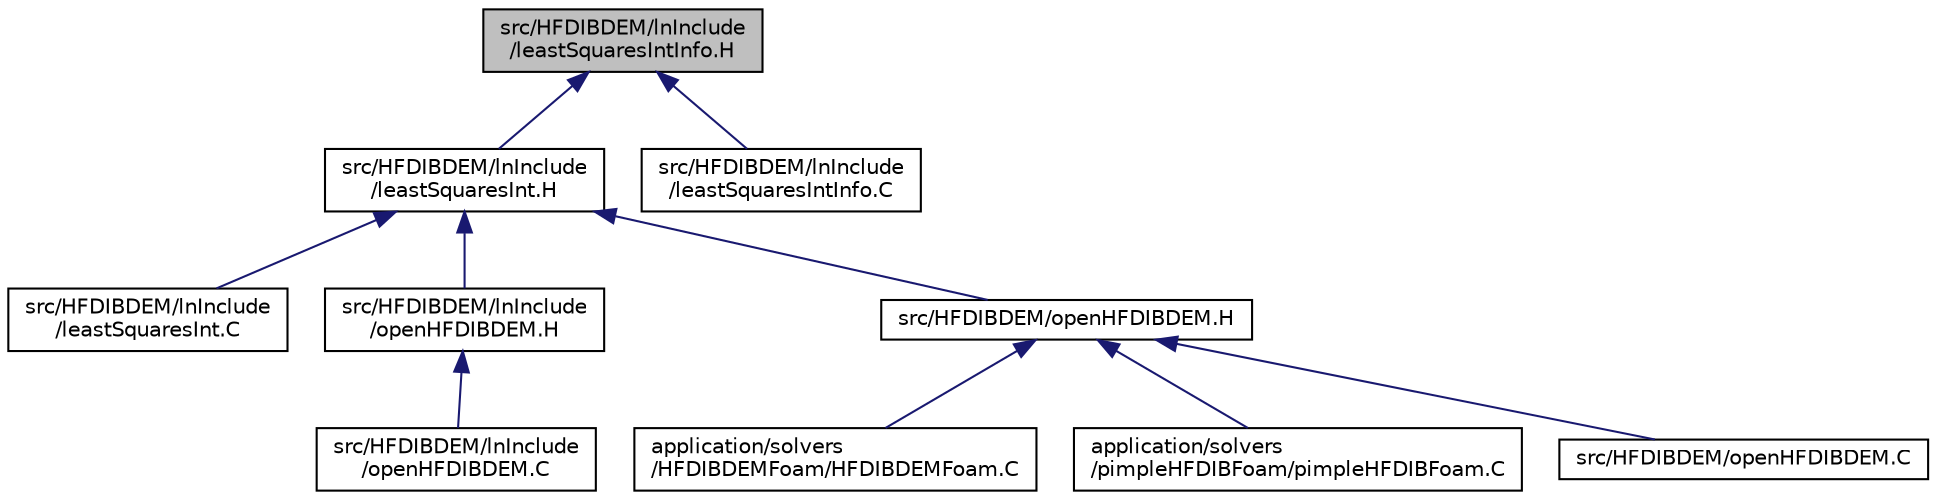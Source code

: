 digraph "src/HFDIBDEM/lnInclude/leastSquaresIntInfo.H"
{
 // LATEX_PDF_SIZE
  edge [fontname="Helvetica",fontsize="10",labelfontname="Helvetica",labelfontsize="10"];
  node [fontname="Helvetica",fontsize="10",shape=record];
  Node1 [label="src/HFDIBDEM/lnInclude\l/leastSquaresIntInfo.H",height=0.2,width=0.4,color="black", fillcolor="grey75", style="filled", fontcolor="black",tooltip=" "];
  Node1 -> Node2 [dir="back",color="midnightblue",fontsize="10",style="solid"];
  Node2 [label="src/HFDIBDEM/lnInclude\l/leastSquaresInt.H",height=0.2,width=0.4,color="black", fillcolor="white", style="filled",URL="$lnInclude_2leastSquaresInt_8H.html",tooltip=" "];
  Node2 -> Node3 [dir="back",color="midnightblue",fontsize="10",style="solid"];
  Node3 [label="src/HFDIBDEM/lnInclude\l/leastSquaresInt.C",height=0.2,width=0.4,color="black", fillcolor="white", style="filled",URL="$lnInclude_2leastSquaresInt_8C.html",tooltip=" "];
  Node2 -> Node4 [dir="back",color="midnightblue",fontsize="10",style="solid"];
  Node4 [label="src/HFDIBDEM/lnInclude\l/openHFDIBDEM.H",height=0.2,width=0.4,color="black", fillcolor="white", style="filled",URL="$lnInclude_2openHFDIBDEM_8H.html",tooltip=" "];
  Node4 -> Node5 [dir="back",color="midnightblue",fontsize="10",style="solid"];
  Node5 [label="src/HFDIBDEM/lnInclude\l/openHFDIBDEM.C",height=0.2,width=0.4,color="black", fillcolor="white", style="filled",URL="$lnInclude_2openHFDIBDEM_8C.html",tooltip=" "];
  Node2 -> Node6 [dir="back",color="midnightblue",fontsize="10",style="solid"];
  Node6 [label="src/HFDIBDEM/openHFDIBDEM.H",height=0.2,width=0.4,color="black", fillcolor="white", style="filled",URL="$openHFDIBDEM_8H.html",tooltip=" "];
  Node6 -> Node7 [dir="back",color="midnightblue",fontsize="10",style="solid"];
  Node7 [label="application/solvers\l/HFDIBDEMFoam/HFDIBDEMFoam.C",height=0.2,width=0.4,color="black", fillcolor="white", style="filled",URL="$HFDIBDEMFoam_8C.html",tooltip=" "];
  Node6 -> Node8 [dir="back",color="midnightblue",fontsize="10",style="solid"];
  Node8 [label="application/solvers\l/pimpleHFDIBFoam/pimpleHFDIBFoam.C",height=0.2,width=0.4,color="black", fillcolor="white", style="filled",URL="$pimpleHFDIBFoam_8C.html",tooltip=" "];
  Node6 -> Node9 [dir="back",color="midnightblue",fontsize="10",style="solid"];
  Node9 [label="src/HFDIBDEM/openHFDIBDEM.C",height=0.2,width=0.4,color="black", fillcolor="white", style="filled",URL="$openHFDIBDEM_8C.html",tooltip=" "];
  Node1 -> Node10 [dir="back",color="midnightblue",fontsize="10",style="solid"];
  Node10 [label="src/HFDIBDEM/lnInclude\l/leastSquaresIntInfo.C",height=0.2,width=0.4,color="black", fillcolor="white", style="filled",URL="$lnInclude_2leastSquaresIntInfo_8C.html",tooltip=" "];
}
